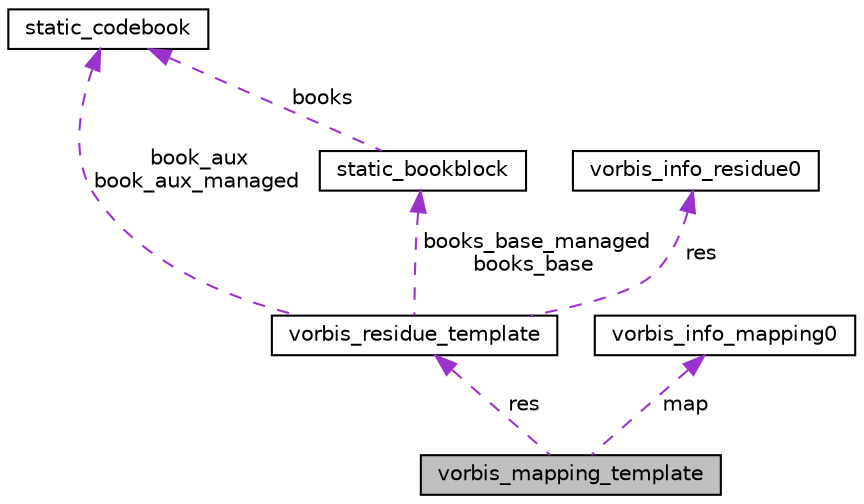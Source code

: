 digraph "vorbis_mapping_template"
{
  edge [fontname="Helvetica",fontsize="10",labelfontname="Helvetica",labelfontsize="10"];
  node [fontname="Helvetica",fontsize="10",shape=record];
  Node1 [label="vorbis_mapping_template",height=0.2,width=0.4,color="black", fillcolor="grey75", style="filled", fontcolor="black"];
  Node2 -> Node1 [dir="back",color="darkorchid3",fontsize="10",style="dashed",label=" res" ,fontname="Helvetica"];
  Node2 [label="vorbis_residue_template",height=0.2,width=0.4,color="black", fillcolor="white", style="filled",URL="$structvorbis__residue__template.html"];
  Node3 -> Node2 [dir="back",color="darkorchid3",fontsize="10",style="dashed",label=" book_aux\nbook_aux_managed" ,fontname="Helvetica"];
  Node3 [label="static_codebook",height=0.2,width=0.4,color="black", fillcolor="white", style="filled",URL="$structstatic__codebook.html"];
  Node4 -> Node2 [dir="back",color="darkorchid3",fontsize="10",style="dashed",label=" books_base_managed\nbooks_base" ,fontname="Helvetica"];
  Node4 [label="static_bookblock",height=0.2,width=0.4,color="black", fillcolor="white", style="filled",URL="$structstatic__bookblock.html"];
  Node3 -> Node4 [dir="back",color="darkorchid3",fontsize="10",style="dashed",label=" books" ,fontname="Helvetica"];
  Node5 -> Node2 [dir="back",color="darkorchid3",fontsize="10",style="dashed",label=" res" ,fontname="Helvetica"];
  Node5 [label="vorbis_info_residue0",height=0.2,width=0.4,color="black", fillcolor="white", style="filled",URL="$structvorbis__info__residue0.html"];
  Node6 -> Node1 [dir="back",color="darkorchid3",fontsize="10",style="dashed",label=" map" ,fontname="Helvetica"];
  Node6 [label="vorbis_info_mapping0",height=0.2,width=0.4,color="black", fillcolor="white", style="filled",URL="$structvorbis__info__mapping0.html"];
}
